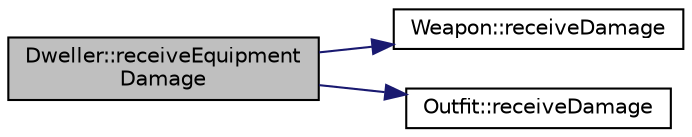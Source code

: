 digraph "Dweller::receiveEquipmentDamage"
{
  bgcolor="transparent";
  edge [fontname="Helvetica",fontsize="10",labelfontname="Helvetica",labelfontsize="10"];
  node [fontname="Helvetica",fontsize="10",shape=record];
  rankdir="LR";
  Node1 [label="Dweller::receiveEquipment\lDamage",height=0.2,width=0.4,color="black", fillcolor="grey75", style="filled", fontcolor="black"];
  Node1 -> Node2 [color="midnightblue",fontsize="10",style="solid",fontname="Helvetica"];
  Node2 [label="Weapon::receiveDamage",height=0.2,width=0.4,color="black",URL="$classWeapon.html#a177eb2a97f4a93b04a18a83405871d43",tooltip="Reduces durability_ when Dweller is damaged. "];
  Node1 -> Node3 [color="midnightblue",fontsize="10",style="solid",fontname="Helvetica"];
  Node3 [label="Outfit::receiveDamage",height=0.2,width=0.4,color="black",URL="$classOutfit.html#a757380dfe425a928d6a1397d8b960956",tooltip="Calculates durability_ when Dweller sustains damage. "];
}
